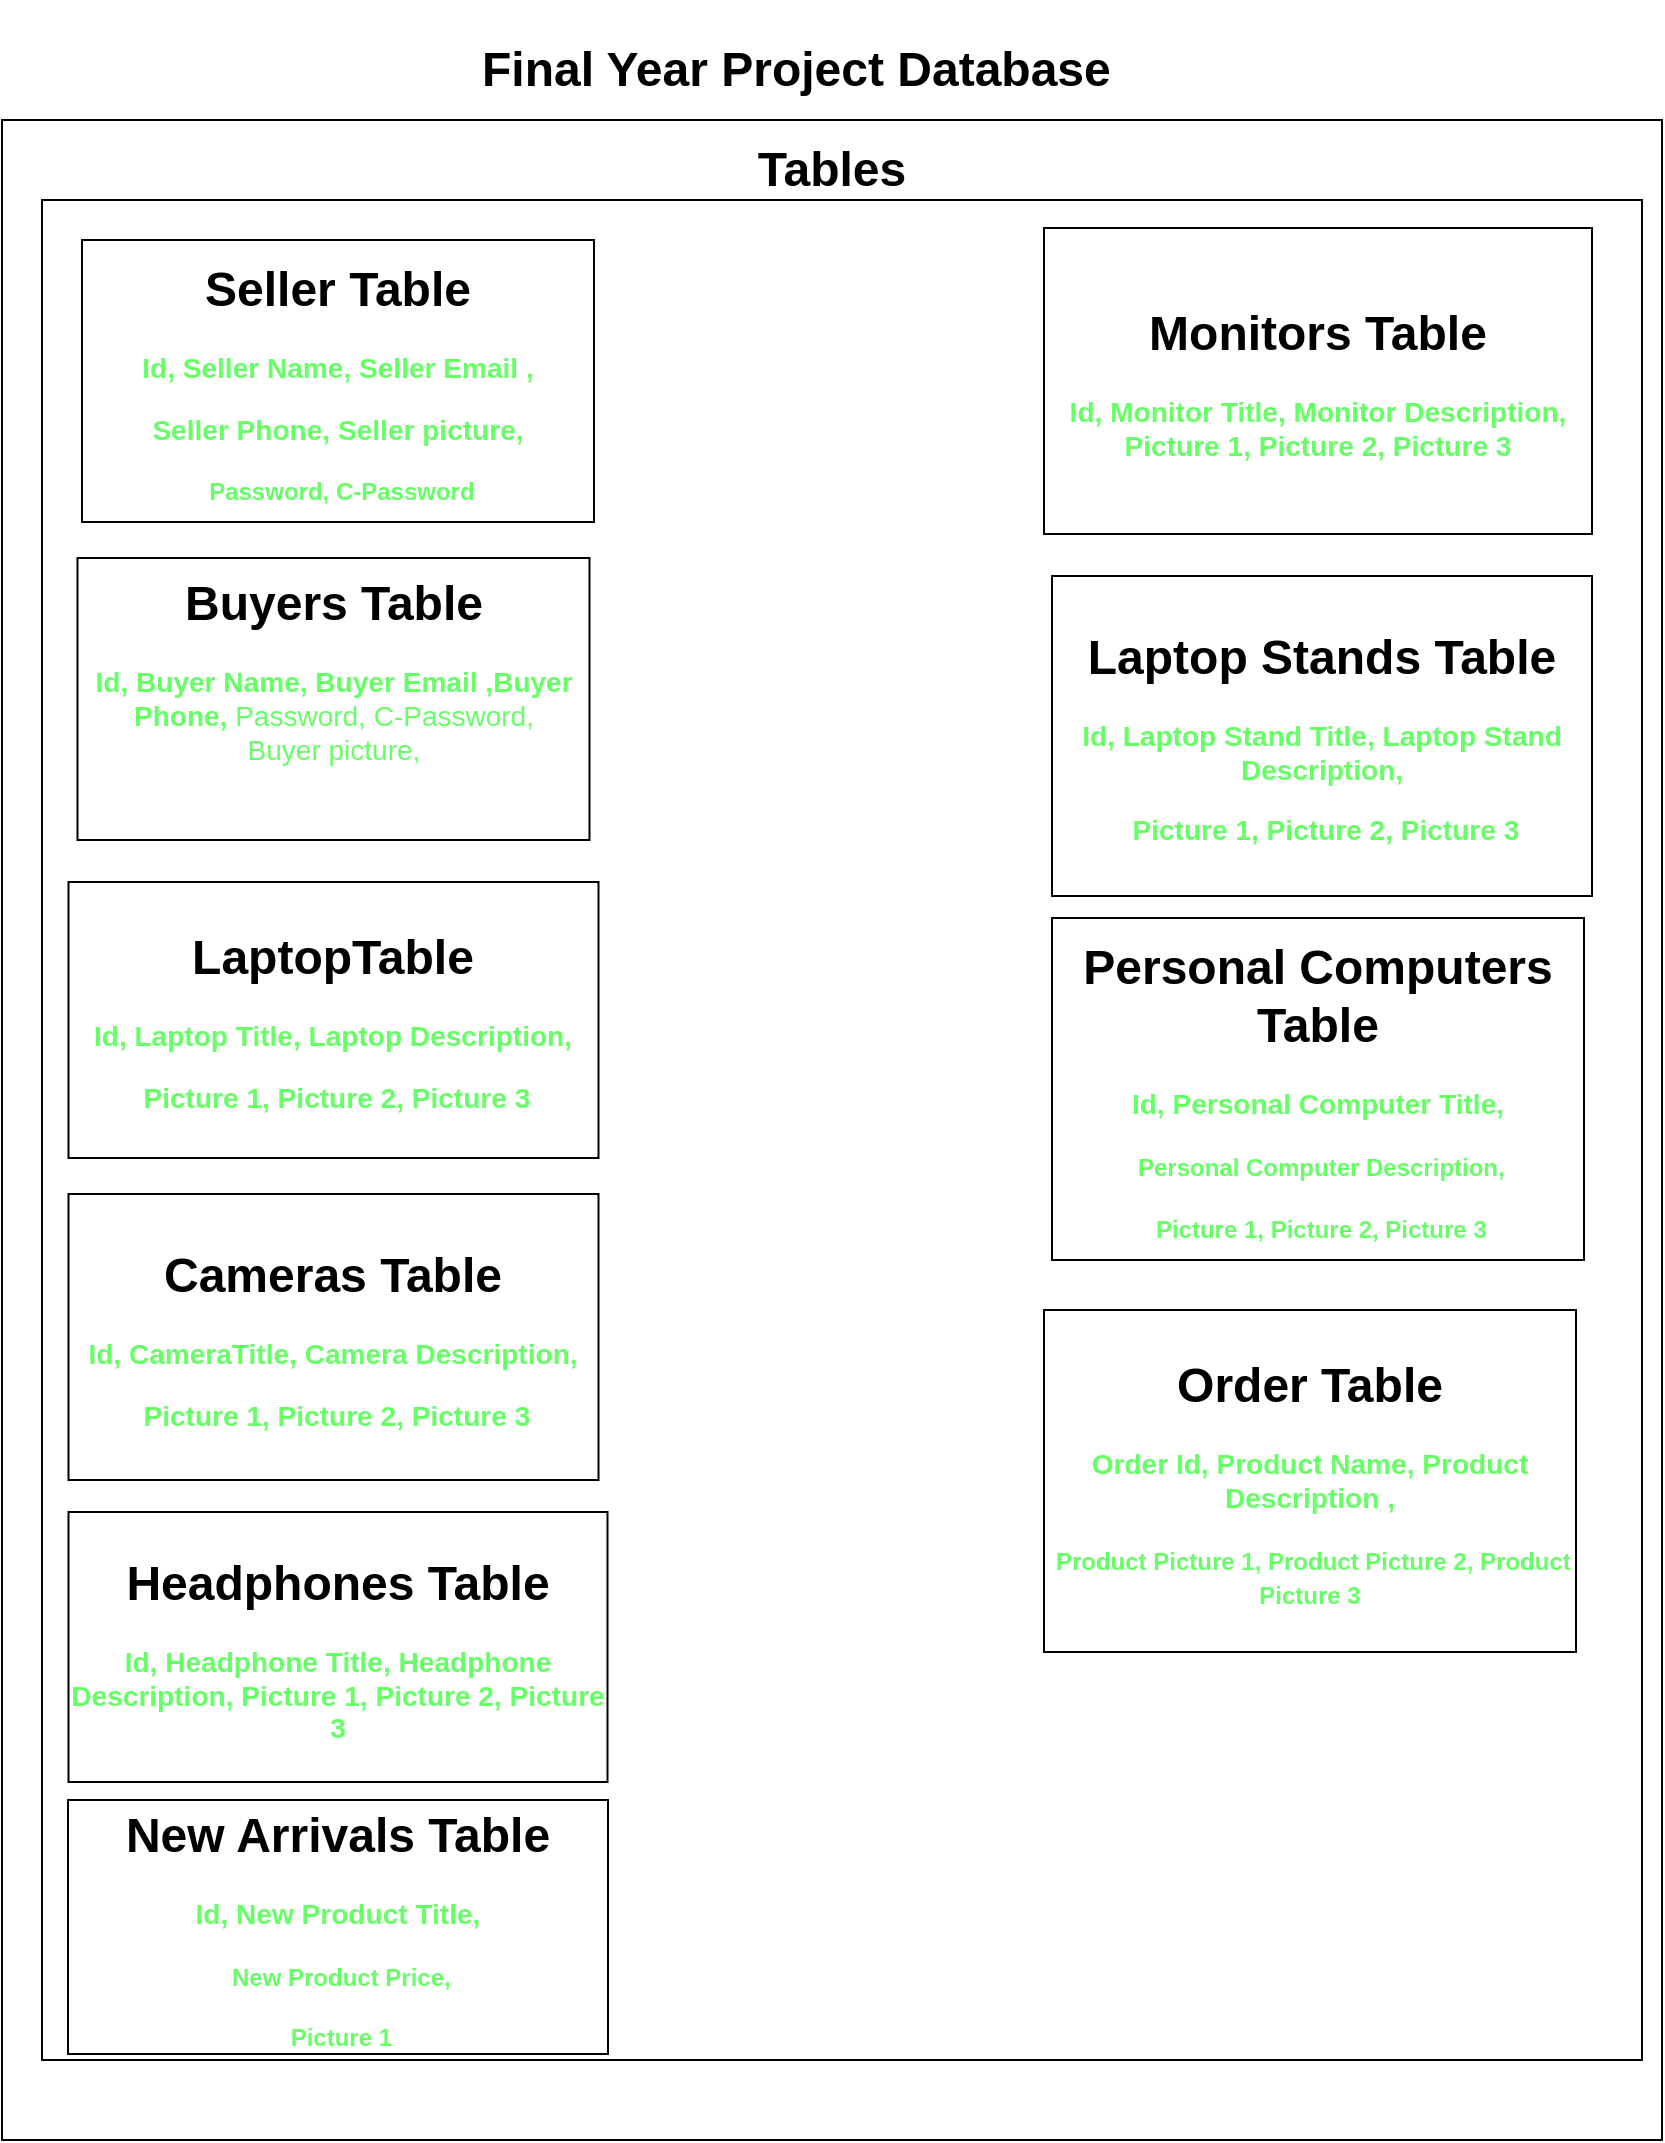 <mxfile>
    <diagram id="4uY1Wkv4jOmvWr4ypLzb" name="Page-1">
        <mxGraphModel dx="892" dy="614" grid="1" gridSize="9" guides="1" tooltips="1" connect="1" arrows="1" fold="1" page="1" pageScale="1" pageWidth="850" pageHeight="1100" math="0" shadow="0">
            <root>
                <mxCell id="0"/>
                <mxCell id="1" parent="0"/>
                <mxCell id="2" value="" style="whiteSpace=wrap;html=1;" parent="1" vertex="1">
                    <mxGeometry x="10" y="60" width="830" height="1010" as="geometry"/>
                </mxCell>
                <mxCell id="3" value="&lt;h1&gt;&lt;b&gt;Final Year Project Database&amp;nbsp;&lt;/b&gt;&lt;/h1&gt;" style="text;html=1;align=center;verticalAlign=middle;resizable=0;points=[];autosize=1;strokeColor=none;fillColor=none;" parent="1" vertex="1">
                    <mxGeometry x="240" width="340" height="70" as="geometry"/>
                </mxCell>
                <mxCell id="4" value="" style="whiteSpace=wrap;html=1;" parent="1" vertex="1">
                    <mxGeometry x="30" y="100" width="800" height="930" as="geometry"/>
                </mxCell>
                <mxCell id="5" value="&lt;h1&gt;&lt;b&gt;Tables&lt;/b&gt;&lt;/h1&gt;" style="text;strokeColor=none;align=center;fillColor=none;html=1;verticalAlign=middle;whiteSpace=wrap;rounded=0;" parent="1" vertex="1">
                    <mxGeometry x="395" y="70" width="60" height="30" as="geometry"/>
                </mxCell>
                <mxCell id="6" value="&lt;h1&gt;&lt;b&gt;Seller Table&lt;/b&gt;&lt;/h1&gt;&lt;h3&gt;&lt;font color=&quot;#66ff66&quot;&gt;&lt;b style=&quot;&quot;&gt;Id, Seller Name, Seller Email ,&lt;/b&gt;&lt;/font&gt;&lt;/h3&gt;&lt;h3&gt;&lt;font color=&quot;#66ff66&quot;&gt;&lt;b style=&quot;&quot;&gt;Seller Phone,&amp;nbsp;&lt;/b&gt;Seller picture,&lt;/font&gt;&lt;/h3&gt;&lt;h3&gt;&lt;font color=&quot;#66ff66&quot;&gt;&amp;nbsp;&lt;b style=&quot;background-color: initial; font-size: 12px;&quot;&gt;Password,&amp;nbsp;&lt;/b&gt;&lt;b style=&quot;background-color: initial; font-size: 12px;&quot;&gt;C-Password&lt;/b&gt;&lt;/font&gt;&lt;/h3&gt;" style="whiteSpace=wrap;html=1;" parent="1" vertex="1">
                    <mxGeometry x="50" y="120" width="256" height="141" as="geometry"/>
                </mxCell>
                <mxCell id="14" value="&lt;h1&gt;&lt;b&gt;LaptopTable&lt;/b&gt;&lt;/h1&gt;&lt;h3&gt;&lt;font color=&quot;#66ff66&quot;&gt;&lt;b style=&quot;&quot;&gt;Id, Laptop Title, Laptop Description,&lt;/b&gt;&lt;/font&gt;&lt;/h3&gt;&lt;h3&gt;&lt;font color=&quot;#66ff66&quot;&gt;&lt;b style=&quot;&quot;&gt;&amp;nbsp;Picture 1, Picture 2, Picture 3&lt;/b&gt;&lt;/font&gt;&lt;/h3&gt;" style="whiteSpace=wrap;html=1;" parent="1" vertex="1">
                    <mxGeometry x="43.25" y="441" width="265" height="138" as="geometry"/>
                </mxCell>
                <mxCell id="15" value="&lt;h1&gt;Cameras Table&lt;/h1&gt;&lt;h3&gt;&lt;font color=&quot;#66ff66&quot;&gt;&lt;b style=&quot;&quot;&gt;Id, CameraTitle, Camera Description,&lt;/b&gt;&lt;/font&gt;&lt;/h3&gt;&lt;h3&gt;&lt;font color=&quot;#66ff66&quot;&gt;&lt;b style=&quot;&quot;&gt;&amp;nbsp;Picture 1, Picture 2, Picture 3&lt;/b&gt;&lt;/font&gt;&lt;/h3&gt;" style="whiteSpace=wrap;html=1;" parent="1" vertex="1">
                    <mxGeometry x="43.25" y="597" width="265" height="143" as="geometry"/>
                </mxCell>
                <mxCell id="16" value="&lt;h1&gt;&lt;b&gt;Headphones Table&lt;/b&gt;&lt;/h1&gt;&lt;h3&gt;&lt;font color=&quot;#66ff66&quot;&gt;&lt;b style=&quot;&quot;&gt;Id, Headphone Title, Headphone Description, Picture 1, Picture 2, Picture 3&lt;/b&gt;&lt;/font&gt;&lt;/h3&gt;" style="whiteSpace=wrap;html=1;" parent="1" vertex="1">
                    <mxGeometry x="43.25" y="756" width="269.5" height="135" as="geometry"/>
                </mxCell>
                <mxCell id="17" value="&lt;h1&gt;&lt;b&gt;Monitors Table&lt;/b&gt;&lt;/h1&gt;&lt;h3&gt;&lt;font color=&quot;#66ff66&quot;&gt;&lt;b style=&quot;&quot;&gt;Id, Monitor Title, Monitor Description, Picture 1, Picture 2, Picture 3&lt;/b&gt;&lt;/font&gt;&lt;/h3&gt;" style="whiteSpace=wrap;html=1;" parent="1" vertex="1">
                    <mxGeometry x="531" y="114" width="274" height="153" as="geometry"/>
                </mxCell>
                <mxCell id="18" value="&lt;h1&gt;&lt;b&gt;Personal Computers Table&lt;/b&gt;&lt;/h1&gt;&lt;h3&gt;&lt;font color=&quot;#66ff66&quot;&gt;&lt;b style=&quot;&quot;&gt;Id, Personal Computer Title,&lt;/b&gt;&lt;/font&gt;&lt;/h3&gt;&lt;h3&gt;&lt;b style=&quot;background-color: initial; color: rgb(102, 255, 102); font-size: 12px;&quot;&gt;&amp;nbsp;Personal Computer Description,&lt;/b&gt;&lt;/h3&gt;&lt;h3&gt;&lt;b style=&quot;background-color: initial; color: rgb(102, 255, 102); font-size: 12px;&quot;&gt;&amp;nbsp;Picture 1, Picture 2, Picture 3&lt;/b&gt;&lt;/h3&gt;" style="whiteSpace=wrap;html=1;" parent="1" vertex="1">
                    <mxGeometry x="535" y="459" width="266" height="171" as="geometry"/>
                </mxCell>
                <mxCell id="19" value="&lt;h1&gt;Laptop Stands Table&lt;/h1&gt;&lt;h3&gt;&lt;font color=&quot;#66ff66&quot;&gt;&lt;b style=&quot;&quot;&gt;Id, Laptop Stand Title, Laptop Stand Description,&lt;/b&gt;&lt;/font&gt;&lt;/h3&gt;&lt;h3&gt;&lt;font color=&quot;#66ff66&quot;&gt;&lt;b style=&quot;&quot;&gt;&amp;nbsp;Picture 1, Picture 2, Picture 3&lt;/b&gt;&lt;/font&gt;&lt;/h3&gt;" style="whiteSpace=wrap;html=1;" parent="1" vertex="1">
                    <mxGeometry x="535" y="288" width="270" height="160" as="geometry"/>
                </mxCell>
                <mxCell id="20" value="&lt;h1&gt;&lt;b&gt;New Arrivals Table&lt;/b&gt;&lt;/h1&gt;&lt;h3&gt;&lt;font color=&quot;#66ff66&quot;&gt;&lt;b style=&quot;&quot;&gt;Id, New Product Title,&lt;/b&gt;&lt;/font&gt;&lt;/h3&gt;&lt;h3&gt;&lt;b style=&quot;background-color: initial; color: rgb(102, 255, 102); font-size: 12px;&quot;&gt;&amp;nbsp;New Product Price,&lt;/b&gt;&lt;/h3&gt;&lt;h3&gt;&lt;b style=&quot;background-color: initial; color: rgb(102, 255, 102); font-size: 12px;&quot;&gt;&amp;nbsp;Picture 1&lt;/b&gt;&lt;/h3&gt;" style="whiteSpace=wrap;html=1;" parent="1" vertex="1">
                    <mxGeometry x="43" y="900" width="270" height="127" as="geometry"/>
                </mxCell>
                <mxCell id="21" value="&lt;h1&gt;&lt;b&gt;Buyers Table&lt;/b&gt;&lt;/h1&gt;&lt;h3&gt;&lt;font color=&quot;#66ff66&quot;&gt;&lt;b style=&quot;&quot;&gt;Id, Buyer Name, Buyer Email ,&lt;/b&gt;&lt;/font&gt;&lt;font style=&quot;background-color: initial; font-size: 14px; font-weight: normal;&quot; color=&quot;#66ff66&quot;&gt;&lt;b&gt;Buyer Phone,&amp;nbsp;&lt;/b&gt;&lt;/font&gt;&lt;span style=&quot;background-color: initial; font-size: 14px; font-weight: normal; color: rgb(102, 255, 102);&quot;&gt;Password,&amp;nbsp;&lt;/span&gt;&lt;span style=&quot;background-color: initial; font-size: 14px; font-weight: normal; color: rgb(102, 255, 102);&quot;&gt;C-Password, Buyer&lt;/span&gt;&lt;span style=&quot;background-color: initial; font-size: 14px; font-weight: normal; color: rgb(102, 255, 102);&quot;&gt;&amp;nbsp;picture,&lt;/span&gt;&lt;/h3&gt;&lt;h3&gt;&lt;font color=&quot;#66ff66&quot;&gt;&amp;nbsp;&lt;/font&gt;&lt;/h3&gt;" style="whiteSpace=wrap;html=1;" parent="1" vertex="1">
                    <mxGeometry x="47.75" y="279" width="256" height="141" as="geometry"/>
                </mxCell>
                <mxCell id="22" value="&lt;h1&gt;&lt;b&gt;Order Table&lt;/b&gt;&lt;/h1&gt;&lt;h3&gt;&lt;font color=&quot;#66ff66&quot;&gt;&lt;b style=&quot;&quot;&gt;Order Id, Product Name, Product Description ,&lt;/b&gt;&lt;/font&gt;&lt;/h3&gt;&lt;h3&gt;&lt;b style=&quot;background-color: initial; color: rgb(102, 255, 102); font-size: 12px;&quot;&gt;&amp;nbsp;Product&amp;nbsp;&lt;/b&gt;&lt;b style=&quot;background-color: initial; color: rgb(102, 255, 102); font-size: 12px;&quot;&gt;Picture 1, Product Picture 2, Product Picture 3&lt;/b&gt;&lt;/h3&gt;" style="whiteSpace=wrap;html=1;" vertex="1" parent="1">
                    <mxGeometry x="531" y="655" width="266" height="171" as="geometry"/>
                </mxCell>
            </root>
        </mxGraphModel>
    </diagram>
</mxfile>